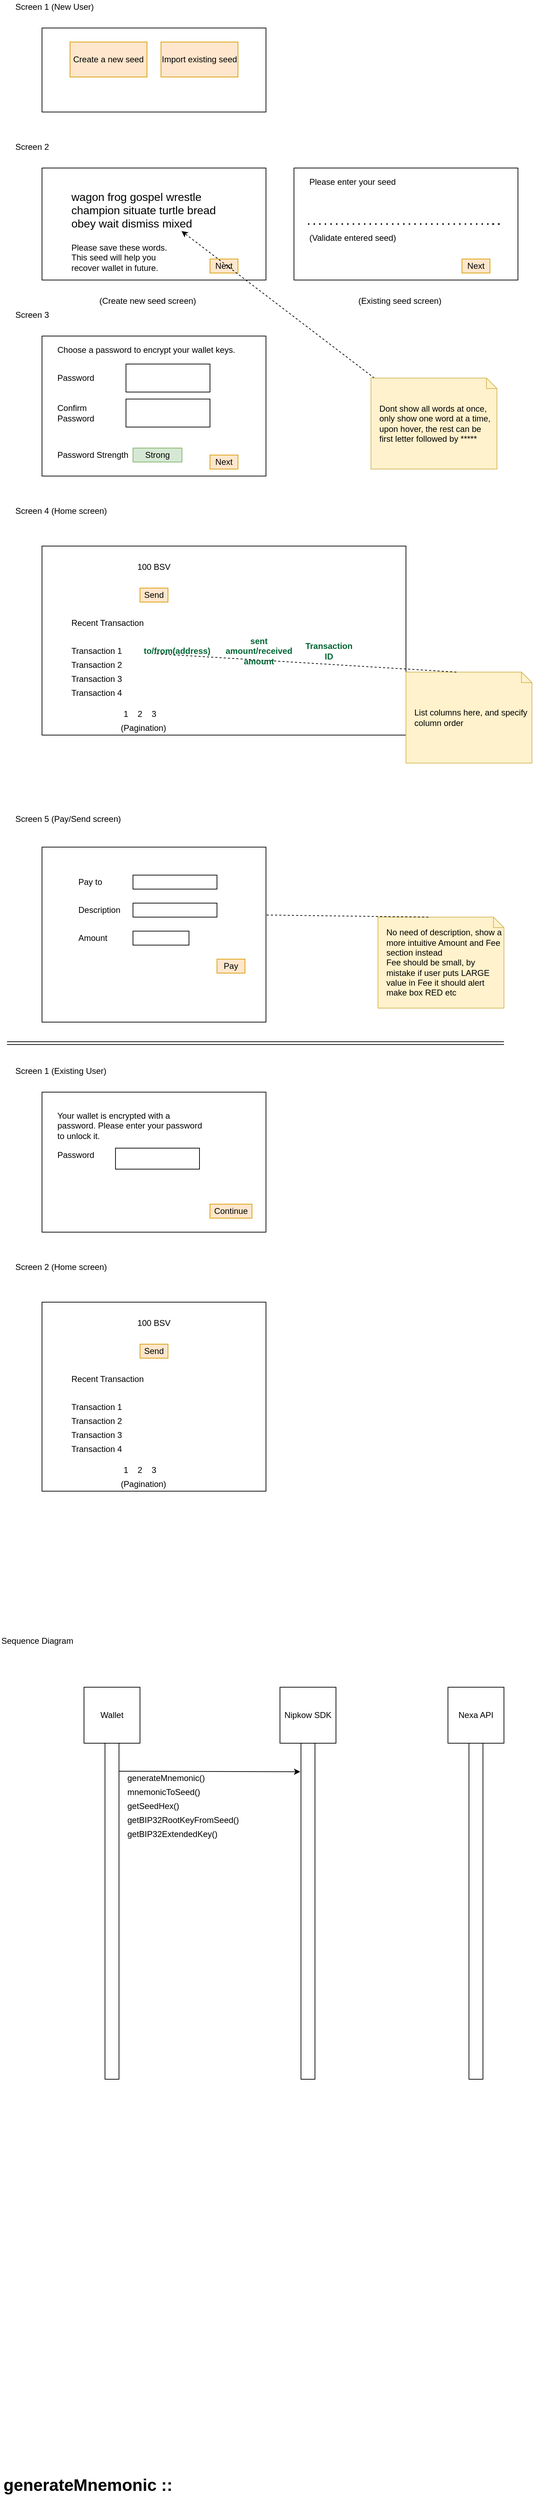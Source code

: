<mxfile version="13.6.2" type="github">
  <diagram id="G2U72_mk4-tE0iACLa10" name="Page-1">
    <mxGraphModel dx="1350" dy="769" grid="1" gridSize="10" guides="1" tooltips="1" connect="1" arrows="1" fold="1" page="1" pageScale="1" pageWidth="827" pageHeight="1169" math="0" shadow="0">
      <root>
        <mxCell id="0" />
        <mxCell id="1" parent="0" />
        <mxCell id="WEFgnCn8ByLuufPp5znP-1" value="" style="rounded=0;whiteSpace=wrap;html=1;" parent="1" vertex="1">
          <mxGeometry x="100" y="70" width="320" height="120" as="geometry" />
        </mxCell>
        <mxCell id="WEFgnCn8ByLuufPp5znP-2" value="Screen 1 (New User)" style="text;html=1;strokeColor=none;fillColor=none;align=left;verticalAlign=middle;whiteSpace=wrap;rounded=0;" parent="1" vertex="1">
          <mxGeometry x="60" y="30" width="250" height="20" as="geometry" />
        </mxCell>
        <mxCell id="WEFgnCn8ByLuufPp5znP-3" value="Screen 2" style="text;html=1;strokeColor=none;fillColor=none;align=left;verticalAlign=middle;whiteSpace=wrap;rounded=0;" parent="1" vertex="1">
          <mxGeometry x="60" y="230" width="60" height="20" as="geometry" />
        </mxCell>
        <mxCell id="WEFgnCn8ByLuufPp5znP-4" value="Screen 4 (Home screen)" style="text;html=1;strokeColor=none;fillColor=none;align=left;verticalAlign=middle;whiteSpace=wrap;rounded=0;" parent="1" vertex="1">
          <mxGeometry x="60" y="750" width="230" height="20" as="geometry" />
        </mxCell>
        <mxCell id="WEFgnCn8ByLuufPp5znP-5" value="Screen 3" style="text;html=1;strokeColor=none;fillColor=none;align=left;verticalAlign=middle;whiteSpace=wrap;rounded=0;" parent="1" vertex="1">
          <mxGeometry x="60" y="470" width="60" height="20" as="geometry" />
        </mxCell>
        <mxCell id="WEFgnCn8ByLuufPp5znP-6" value="Screen 5 (Pay/Send screen)" style="text;html=1;strokeColor=none;fillColor=none;align=left;verticalAlign=middle;whiteSpace=wrap;rounded=0;" parent="1" vertex="1">
          <mxGeometry x="60" y="1190" width="320" height="20" as="geometry" />
        </mxCell>
        <mxCell id="WEFgnCn8ByLuufPp5znP-7" value="Create a new seed" style="text;html=1;align=center;verticalAlign=middle;whiteSpace=wrap;rounded=0;labelBackgroundColor=none;fillColor=#ffe6cc;strokeColor=#d79b00;" parent="1" vertex="1">
          <mxGeometry x="140" y="90" width="110" height="50" as="geometry" />
        </mxCell>
        <mxCell id="WEFgnCn8ByLuufPp5znP-8" value="Import existing seed" style="text;html=1;strokeColor=#d79b00;fillColor=#ffe6cc;align=center;verticalAlign=middle;whiteSpace=wrap;rounded=0;" parent="1" vertex="1">
          <mxGeometry x="270" y="90" width="110" height="50" as="geometry" />
        </mxCell>
        <mxCell id="WEFgnCn8ByLuufPp5znP-9" value="" style="rounded=0;whiteSpace=wrap;html=1;labelBackgroundColor=none;fillColor=none;align=center;" parent="1" vertex="1">
          <mxGeometry x="100" y="270" width="320" height="160" as="geometry" />
        </mxCell>
        <mxCell id="WEFgnCn8ByLuufPp5znP-10" value="" style="rounded=0;whiteSpace=wrap;html=1;labelBackgroundColor=none;fillColor=none;align=center;" parent="1" vertex="1">
          <mxGeometry x="460" y="270" width="320" height="160" as="geometry" />
        </mxCell>
        <mxCell id="WEFgnCn8ByLuufPp5znP-11" value="(Create new seed screen)" style="text;html=1;strokeColor=none;fillColor=none;align=left;verticalAlign=middle;whiteSpace=wrap;rounded=0;labelBackgroundColor=none;" parent="1" vertex="1">
          <mxGeometry x="180" y="450" width="160" height="20" as="geometry" />
        </mxCell>
        <mxCell id="WEFgnCn8ByLuufPp5znP-12" value="(Existing seed screen)" style="text;html=1;strokeColor=none;fillColor=none;align=left;verticalAlign=middle;whiteSpace=wrap;rounded=0;labelBackgroundColor=none;" parent="1" vertex="1">
          <mxGeometry x="550" y="450" width="160" height="20" as="geometry" />
        </mxCell>
        <mxCell id="WEFgnCn8ByLuufPp5znP-13" value="&lt;p style=&quot;font-size: medium ; margin: 0px&quot;&gt;wagon frog gospel wrestle champion situate turtle bread obey wait dismiss mixed&lt;/p&gt;" style="text;html=1;strokeColor=none;fillColor=none;align=left;verticalAlign=middle;whiteSpace=wrap;rounded=0;labelBackgroundColor=none;" parent="1" vertex="1">
          <mxGeometry x="140" y="300" width="240" height="60" as="geometry" />
        </mxCell>
        <mxCell id="WEFgnCn8ByLuufPp5znP-14" value="Next" style="text;html=1;strokeColor=#d79b00;fillColor=#ffe6cc;align=center;verticalAlign=middle;whiteSpace=wrap;rounded=0;labelBackgroundColor=none;" parent="1" vertex="1">
          <mxGeometry x="340" y="400" width="40" height="20" as="geometry" />
        </mxCell>
        <mxCell id="WEFgnCn8ByLuufPp5znP-15" value="Next" style="text;html=1;strokeColor=#d79b00;fillColor=#ffe6cc;align=center;verticalAlign=middle;whiteSpace=wrap;rounded=0;labelBackgroundColor=none;" parent="1" vertex="1">
          <mxGeometry x="700" y="400" width="40" height="20" as="geometry" />
        </mxCell>
        <mxCell id="WEFgnCn8ByLuufPp5znP-16" value="" style="endArrow=none;dashed=1;html=1;dashPattern=1 3;strokeWidth=2;" parent="1" edge="1">
          <mxGeometry width="50" height="50" relative="1" as="geometry">
            <mxPoint x="480" y="350" as="sourcePoint" />
            <mxPoint x="740" y="350" as="targetPoint" />
            <Array as="points">
              <mxPoint x="740" y="350" />
              <mxPoint x="760" y="350" />
            </Array>
          </mxGeometry>
        </mxCell>
        <mxCell id="WEFgnCn8ByLuufPp5znP-17" value="Please enter your seed" style="text;html=1;strokeColor=none;fillColor=none;align=left;verticalAlign=middle;whiteSpace=wrap;rounded=0;labelBackgroundColor=none;" parent="1" vertex="1">
          <mxGeometry x="480" y="280" width="160" height="20" as="geometry" />
        </mxCell>
        <mxCell id="WEFgnCn8ByLuufPp5znP-18" value="" style="rounded=0;whiteSpace=wrap;html=1;labelBackgroundColor=none;fillColor=none;align=center;" parent="1" vertex="1">
          <mxGeometry x="100" y="510" width="320" height="200" as="geometry" />
        </mxCell>
        <mxCell id="WEFgnCn8ByLuufPp5znP-19" value="Choose a password to encrypt your wallet keys." style="text;html=1;strokeColor=none;fillColor=none;align=left;verticalAlign=middle;whiteSpace=wrap;rounded=0;labelBackgroundColor=none;" parent="1" vertex="1">
          <mxGeometry x="120" y="520" width="260" height="20" as="geometry" />
        </mxCell>
        <mxCell id="WEFgnCn8ByLuufPp5znP-20" value="" style="rounded=0;whiteSpace=wrap;html=1;labelBackgroundColor=none;fillColor=none;align=left;" parent="1" vertex="1">
          <mxGeometry x="220" y="550" width="120" height="40" as="geometry" />
        </mxCell>
        <mxCell id="WEFgnCn8ByLuufPp5znP-21" value="Password" style="text;html=1;strokeColor=none;fillColor=none;align=left;verticalAlign=middle;whiteSpace=wrap;rounded=0;labelBackgroundColor=none;" parent="1" vertex="1">
          <mxGeometry x="120" y="560" width="80" height="20" as="geometry" />
        </mxCell>
        <mxCell id="WEFgnCn8ByLuufPp5znP-22" value="Confirm&amp;nbsp; Password" style="text;html=1;strokeColor=none;fillColor=none;align=left;verticalAlign=middle;whiteSpace=wrap;rounded=0;labelBackgroundColor=none;" parent="1" vertex="1">
          <mxGeometry x="120" y="610" width="40" height="20" as="geometry" />
        </mxCell>
        <mxCell id="WEFgnCn8ByLuufPp5znP-23" value="" style="rounded=0;whiteSpace=wrap;html=1;labelBackgroundColor=none;fillColor=none;align=left;" parent="1" vertex="1">
          <mxGeometry x="220" y="600" width="120" height="40" as="geometry" />
        </mxCell>
        <mxCell id="WEFgnCn8ByLuufPp5znP-24" value="Next" style="text;html=1;strokeColor=#d79b00;fillColor=#ffe6cc;align=center;verticalAlign=middle;whiteSpace=wrap;rounded=0;labelBackgroundColor=none;" parent="1" vertex="1">
          <mxGeometry x="340" y="680" width="40" height="20" as="geometry" />
        </mxCell>
        <mxCell id="WEFgnCn8ByLuufPp5znP-25" value="Password Strength" style="text;html=1;strokeColor=none;fillColor=none;align=left;verticalAlign=middle;whiteSpace=wrap;rounded=0;labelBackgroundColor=none;" parent="1" vertex="1">
          <mxGeometry x="120" y="670" width="110" height="20" as="geometry" />
        </mxCell>
        <mxCell id="WEFgnCn8ByLuufPp5znP-26" value="Strong" style="text;html=1;strokeColor=#82b366;fillColor=#d5e8d4;align=center;verticalAlign=middle;whiteSpace=wrap;rounded=0;labelBackgroundColor=none;" parent="1" vertex="1">
          <mxGeometry x="230" y="670" width="70" height="20" as="geometry" />
        </mxCell>
        <mxCell id="WEFgnCn8ByLuufPp5znP-27" value="" style="rounded=0;whiteSpace=wrap;html=1;labelBackgroundColor=none;fillColor=none;align=left;" parent="1" vertex="1">
          <mxGeometry x="100" y="810" width="520" height="270" as="geometry" />
        </mxCell>
        <mxCell id="WEFgnCn8ByLuufPp5znP-28" value="100 BSV" style="text;html=1;strokeColor=none;fillColor=none;align=center;verticalAlign=middle;whiteSpace=wrap;rounded=0;labelBackgroundColor=none;" parent="1" vertex="1">
          <mxGeometry x="220" y="830" width="80" height="20" as="geometry" />
        </mxCell>
        <mxCell id="WEFgnCn8ByLuufPp5znP-29" value="Send" style="text;html=1;strokeColor=#d79b00;fillColor=#ffe6cc;align=center;verticalAlign=middle;whiteSpace=wrap;rounded=0;labelBackgroundColor=none;" parent="1" vertex="1">
          <mxGeometry x="240" y="870" width="40" height="20" as="geometry" />
        </mxCell>
        <mxCell id="WEFgnCn8ByLuufPp5znP-30" value="Recent Transaction" style="text;html=1;strokeColor=none;fillColor=none;align=left;verticalAlign=middle;whiteSpace=wrap;rounded=0;labelBackgroundColor=none;" parent="1" vertex="1">
          <mxGeometry x="140" y="910" width="120" height="20" as="geometry" />
        </mxCell>
        <mxCell id="WEFgnCn8ByLuufPp5znP-31" value="Transaction 1" style="text;html=1;strokeColor=none;fillColor=none;align=left;verticalAlign=middle;whiteSpace=wrap;rounded=0;labelBackgroundColor=none;" parent="1" vertex="1">
          <mxGeometry x="140" y="950" width="120" height="20" as="geometry" />
        </mxCell>
        <mxCell id="WEFgnCn8ByLuufPp5znP-32" value="Transaction 2" style="text;html=1;strokeColor=none;fillColor=none;align=left;verticalAlign=middle;whiteSpace=wrap;rounded=0;labelBackgroundColor=none;" parent="1" vertex="1">
          <mxGeometry x="140" y="970" width="120" height="20" as="geometry" />
        </mxCell>
        <mxCell id="WEFgnCn8ByLuufPp5znP-33" value="Transaction 3" style="text;html=1;strokeColor=none;fillColor=none;align=left;verticalAlign=middle;whiteSpace=wrap;rounded=0;labelBackgroundColor=none;" parent="1" vertex="1">
          <mxGeometry x="140" y="990" width="120" height="20" as="geometry" />
        </mxCell>
        <mxCell id="WEFgnCn8ByLuufPp5znP-34" value="Transaction 4" style="text;html=1;strokeColor=none;fillColor=none;align=left;verticalAlign=middle;whiteSpace=wrap;rounded=0;labelBackgroundColor=none;" parent="1" vertex="1">
          <mxGeometry x="140" y="1010" width="120" height="20" as="geometry" />
        </mxCell>
        <mxCell id="WEFgnCn8ByLuufPp5znP-35" value="" style="rounded=0;whiteSpace=wrap;html=1;labelBackgroundColor=none;fillColor=none;align=left;" parent="1" vertex="1">
          <mxGeometry x="100" y="1240" width="320" height="250" as="geometry" />
        </mxCell>
        <mxCell id="WEFgnCn8ByLuufPp5znP-36" value="Pay to" style="text;html=1;strokeColor=none;fillColor=none;align=left;verticalAlign=middle;whiteSpace=wrap;rounded=0;labelBackgroundColor=none;" parent="1" vertex="1">
          <mxGeometry x="150" y="1280" width="40" height="20" as="geometry" />
        </mxCell>
        <mxCell id="WEFgnCn8ByLuufPp5znP-37" value="Description" style="text;html=1;strokeColor=none;fillColor=none;align=left;verticalAlign=middle;whiteSpace=wrap;rounded=0;labelBackgroundColor=none;" parent="1" vertex="1">
          <mxGeometry x="150" y="1320" width="80" height="20" as="geometry" />
        </mxCell>
        <mxCell id="WEFgnCn8ByLuufPp5znP-38" value="Amount" style="text;html=1;strokeColor=none;fillColor=none;align=left;verticalAlign=middle;whiteSpace=wrap;rounded=0;labelBackgroundColor=none;" parent="1" vertex="1">
          <mxGeometry x="150" y="1360" width="40" height="20" as="geometry" />
        </mxCell>
        <mxCell id="WEFgnCn8ByLuufPp5znP-39" value="Pay" style="text;html=1;strokeColor=#d79b00;fillColor=#ffe6cc;align=center;verticalAlign=middle;whiteSpace=wrap;rounded=0;labelBackgroundColor=none;" parent="1" vertex="1">
          <mxGeometry x="350" y="1400" width="40" height="20" as="geometry" />
        </mxCell>
        <mxCell id="WEFgnCn8ByLuufPp5znP-40" value="" style="rounded=0;whiteSpace=wrap;html=1;labelBackgroundColor=none;fillColor=none;align=left;" parent="1" vertex="1">
          <mxGeometry x="230" y="1280" width="120" height="20" as="geometry" />
        </mxCell>
        <mxCell id="WEFgnCn8ByLuufPp5znP-41" value="" style="rounded=0;whiteSpace=wrap;html=1;labelBackgroundColor=none;fillColor=none;align=left;" parent="1" vertex="1">
          <mxGeometry x="230" y="1320" width="120" height="20" as="geometry" />
        </mxCell>
        <mxCell id="WEFgnCn8ByLuufPp5znP-42" value="" style="rounded=0;whiteSpace=wrap;html=1;labelBackgroundColor=none;fillColor=none;align=left;" parent="1" vertex="1">
          <mxGeometry x="230" y="1360" width="80" height="20" as="geometry" />
        </mxCell>
        <mxCell id="WEFgnCn8ByLuufPp5znP-43" value="(Validate entered seed)" style="text;html=1;strokeColor=none;fillColor=none;align=left;verticalAlign=middle;whiteSpace=wrap;rounded=0;labelBackgroundColor=none;" parent="1" vertex="1">
          <mxGeometry x="480" y="360" width="280" height="20" as="geometry" />
        </mxCell>
        <mxCell id="WEFgnCn8ByLuufPp5znP-44" value="Please save these words. This seed will help you recover wallet in future." style="text;html=1;strokeColor=none;fillColor=none;align=left;verticalAlign=top;whiteSpace=wrap;rounded=0;labelBackgroundColor=none;" parent="1" vertex="1">
          <mxGeometry x="140" y="370" width="160" height="50" as="geometry" />
        </mxCell>
        <mxCell id="WEFgnCn8ByLuufPp5znP-45" value="Screen 1 (Existing User)" style="text;html=1;strokeColor=none;fillColor=none;align=left;verticalAlign=middle;whiteSpace=wrap;rounded=0;" parent="1" vertex="1">
          <mxGeometry x="60" y="1550" width="250" height="20" as="geometry" />
        </mxCell>
        <mxCell id="WEFgnCn8ByLuufPp5znP-46" value="" style="rounded=0;whiteSpace=wrap;html=1;labelBackgroundColor=none;fillColor=none;align=center;" parent="1" vertex="1">
          <mxGeometry x="100" y="1590" width="320" height="200" as="geometry" />
        </mxCell>
        <mxCell id="WEFgnCn8ByLuufPp5znP-47" value="Your wallet is encrypted with a password. Please enter your password to unlock it." style="text;html=1;strokeColor=none;fillColor=none;align=left;verticalAlign=top;whiteSpace=wrap;rounded=0;labelBackgroundColor=none;" parent="1" vertex="1">
          <mxGeometry x="120" y="1610" width="220" height="60" as="geometry" />
        </mxCell>
        <mxCell id="WEFgnCn8ByLuufPp5znP-48" value="Password" style="text;html=1;strokeColor=none;fillColor=none;align=left;verticalAlign=middle;whiteSpace=wrap;rounded=0;labelBackgroundColor=none;" parent="1" vertex="1">
          <mxGeometry x="120" y="1670" width="80" height="20" as="geometry" />
        </mxCell>
        <mxCell id="WEFgnCn8ByLuufPp5znP-49" value="" style="rounded=0;whiteSpace=wrap;html=1;labelBackgroundColor=none;fillColor=none;align=left;" parent="1" vertex="1">
          <mxGeometry x="205" y="1670" width="120" height="30" as="geometry" />
        </mxCell>
        <mxCell id="WEFgnCn8ByLuufPp5znP-50" value="Continue" style="text;html=1;strokeColor=#d79b00;fillColor=#ffe6cc;align=center;verticalAlign=middle;whiteSpace=wrap;rounded=0;labelBackgroundColor=none;" parent="1" vertex="1">
          <mxGeometry x="340" y="1750" width="60" height="20" as="geometry" />
        </mxCell>
        <mxCell id="WEFgnCn8ByLuufPp5znP-51" value="1" style="text;html=1;strokeColor=none;fillColor=none;align=center;verticalAlign=middle;whiteSpace=wrap;rounded=0;labelBackgroundColor=none;" parent="1" vertex="1">
          <mxGeometry x="200" y="1040" width="40" height="20" as="geometry" />
        </mxCell>
        <mxCell id="WEFgnCn8ByLuufPp5znP-52" value="2" style="text;html=1;strokeColor=none;fillColor=none;align=center;verticalAlign=middle;whiteSpace=wrap;rounded=0;labelBackgroundColor=none;" parent="1" vertex="1">
          <mxGeometry x="220" y="1040" width="40" height="20" as="geometry" />
        </mxCell>
        <mxCell id="WEFgnCn8ByLuufPp5znP-53" value="3" style="text;html=1;strokeColor=none;fillColor=none;align=center;verticalAlign=middle;whiteSpace=wrap;rounded=0;labelBackgroundColor=none;" parent="1" vertex="1">
          <mxGeometry x="240" y="1040" width="40" height="20" as="geometry" />
        </mxCell>
        <mxCell id="WEFgnCn8ByLuufPp5znP-54" value="(Pagination)" style="text;html=1;strokeColor=none;fillColor=none;align=center;verticalAlign=middle;whiteSpace=wrap;rounded=0;labelBackgroundColor=none;" parent="1" vertex="1">
          <mxGeometry x="210" y="1060" width="70" height="20" as="geometry" />
        </mxCell>
        <mxCell id="WEFgnCn8ByLuufPp5znP-55" value="Screen 2 (Home screen)" style="text;html=1;strokeColor=none;fillColor=none;align=left;verticalAlign=middle;whiteSpace=wrap;rounded=0;" parent="1" vertex="1">
          <mxGeometry x="60" y="1830" width="230" height="20" as="geometry" />
        </mxCell>
        <mxCell id="WEFgnCn8ByLuufPp5znP-56" value="" style="rounded=0;whiteSpace=wrap;html=1;labelBackgroundColor=none;fillColor=none;align=left;" parent="1" vertex="1">
          <mxGeometry x="100" y="1890" width="320" height="270" as="geometry" />
        </mxCell>
        <mxCell id="WEFgnCn8ByLuufPp5znP-57" value="100 BSV" style="text;html=1;strokeColor=none;fillColor=none;align=center;verticalAlign=middle;whiteSpace=wrap;rounded=0;labelBackgroundColor=none;" parent="1" vertex="1">
          <mxGeometry x="220" y="1910" width="80" height="20" as="geometry" />
        </mxCell>
        <mxCell id="WEFgnCn8ByLuufPp5znP-58" value="Send" style="text;html=1;strokeColor=#d79b00;fillColor=#ffe6cc;align=center;verticalAlign=middle;whiteSpace=wrap;rounded=0;labelBackgroundColor=none;" parent="1" vertex="1">
          <mxGeometry x="240" y="1950" width="40" height="20" as="geometry" />
        </mxCell>
        <mxCell id="WEFgnCn8ByLuufPp5znP-59" value="Recent Transaction" style="text;html=1;strokeColor=none;fillColor=none;align=left;verticalAlign=middle;whiteSpace=wrap;rounded=0;labelBackgroundColor=none;" parent="1" vertex="1">
          <mxGeometry x="140" y="1990" width="120" height="20" as="geometry" />
        </mxCell>
        <mxCell id="WEFgnCn8ByLuufPp5znP-60" value="Transaction 1" style="text;html=1;strokeColor=none;fillColor=none;align=left;verticalAlign=middle;whiteSpace=wrap;rounded=0;labelBackgroundColor=none;" parent="1" vertex="1">
          <mxGeometry x="140" y="2030" width="120" height="20" as="geometry" />
        </mxCell>
        <mxCell id="WEFgnCn8ByLuufPp5znP-61" value="Transaction 2" style="text;html=1;strokeColor=none;fillColor=none;align=left;verticalAlign=middle;whiteSpace=wrap;rounded=0;labelBackgroundColor=none;" parent="1" vertex="1">
          <mxGeometry x="140" y="2050" width="120" height="20" as="geometry" />
        </mxCell>
        <mxCell id="WEFgnCn8ByLuufPp5znP-62" value="Transaction 3" style="text;html=1;strokeColor=none;fillColor=none;align=left;verticalAlign=middle;whiteSpace=wrap;rounded=0;labelBackgroundColor=none;" parent="1" vertex="1">
          <mxGeometry x="140" y="2070" width="120" height="20" as="geometry" />
        </mxCell>
        <mxCell id="WEFgnCn8ByLuufPp5znP-63" value="Transaction 4" style="text;html=1;strokeColor=none;fillColor=none;align=left;verticalAlign=middle;whiteSpace=wrap;rounded=0;labelBackgroundColor=none;" parent="1" vertex="1">
          <mxGeometry x="140" y="2090" width="120" height="20" as="geometry" />
        </mxCell>
        <mxCell id="WEFgnCn8ByLuufPp5znP-64" value="1" style="text;html=1;strokeColor=none;fillColor=none;align=center;verticalAlign=middle;whiteSpace=wrap;rounded=0;labelBackgroundColor=none;" parent="1" vertex="1">
          <mxGeometry x="200" y="2120" width="40" height="20" as="geometry" />
        </mxCell>
        <mxCell id="WEFgnCn8ByLuufPp5znP-65" value="2" style="text;html=1;strokeColor=none;fillColor=none;align=center;verticalAlign=middle;whiteSpace=wrap;rounded=0;labelBackgroundColor=none;" parent="1" vertex="1">
          <mxGeometry x="220" y="2120" width="40" height="20" as="geometry" />
        </mxCell>
        <mxCell id="WEFgnCn8ByLuufPp5znP-66" value="3" style="text;html=1;strokeColor=none;fillColor=none;align=center;verticalAlign=middle;whiteSpace=wrap;rounded=0;labelBackgroundColor=none;" parent="1" vertex="1">
          <mxGeometry x="240" y="2120" width="40" height="20" as="geometry" />
        </mxCell>
        <mxCell id="WEFgnCn8ByLuufPp5znP-67" value="(Pagination)" style="text;html=1;strokeColor=none;fillColor=none;align=center;verticalAlign=middle;whiteSpace=wrap;rounded=0;labelBackgroundColor=none;" parent="1" vertex="1">
          <mxGeometry x="210" y="2140" width="70" height="20" as="geometry" />
        </mxCell>
        <mxCell id="WEFgnCn8ByLuufPp5znP-82" style="rounded=0;orthogonalLoop=1;jettySize=auto;html=1;dashed=1;" parent="1" source="WEFgnCn8ByLuufPp5znP-81" target="WEFgnCn8ByLuufPp5znP-13" edge="1">
          <mxGeometry relative="1" as="geometry" />
        </mxCell>
        <mxCell id="WEFgnCn8ByLuufPp5znP-81" value="Dont show all words at once, only show one word at a time, upon hover, the rest can be first letter followed by *****" style="shape=note;size=15;align=left;spacingLeft=10;html=1;whiteSpace=wrap;fillColor=#fff2cc;strokeColor=#d6b656;" parent="1" vertex="1">
          <mxGeometry x="570" y="570" width="180" height="130" as="geometry" />
        </mxCell>
        <mxCell id="YPXlL28YaBKqJH8wK1t2-1" value="Wallet" style="whiteSpace=wrap;html=1;aspect=fixed;" parent="1" vertex="1">
          <mxGeometry x="160" y="2440" width="80" height="80" as="geometry" />
        </mxCell>
        <mxCell id="hKRBO41xjEEhLr28S79f-1" value="" style="group" parent="1" connectable="0" vertex="1">
          <mxGeometry x="620" y="990" width="180" height="130" as="geometry" />
        </mxCell>
        <mxCell id="WEFgnCn8ByLuufPp5znP-78" value="List columns here, and specify column order" style="shape=note;size=15;align=left;spacingLeft=10;html=1;whiteSpace=wrap;fillColor=#fff2cc;strokeColor=#d6b656;" parent="hKRBO41xjEEhLr28S79f-1" vertex="1">
          <mxGeometry width="180" height="130" as="geometry" />
        </mxCell>
        <mxCell id="YPXlL28YaBKqJH8wK1t2-2" value="Nipkow SDK" style="whiteSpace=wrap;html=1;aspect=fixed;" parent="1" vertex="1">
          <mxGeometry x="440" y="2440" width="80" height="80" as="geometry" />
        </mxCell>
        <mxCell id="hKRBO41xjEEhLr28S79f-2" value="" style="group" parent="1" connectable="0" vertex="1">
          <mxGeometry x="580" y="1340" width="180" height="130" as="geometry" />
        </mxCell>
        <mxCell id="hKRBO41xjEEhLr28S79f-3" value="No need of description, show a more intuitive Amount and Fee section instead&lt;br&gt;Fee should be small, by mistake if user puts LARGE value in Fee it should alert make box RED etc" style="shape=note;size=15;align=left;spacingLeft=10;html=1;whiteSpace=wrap;fillColor=#fff2cc;strokeColor=#d6b656;" parent="hKRBO41xjEEhLr28S79f-2" vertex="1">
          <mxGeometry width="180" height="130" as="geometry" />
        </mxCell>
        <mxCell id="YPXlL28YaBKqJH8wK1t2-3" value="Nexa API" style="whiteSpace=wrap;html=1;aspect=fixed;" parent="1" vertex="1">
          <mxGeometry x="680" y="2440" width="80" height="80" as="geometry" />
        </mxCell>
        <mxCell id="hKRBO41xjEEhLr28S79f-4" value="" style="edgeStyle=none;endArrow=none;exitX=0.4;exitY=0;dashed=1;html=1;entryX=0.997;entryY=0.388;entryDx=0;entryDy=0;entryPerimeter=0;" parent="1" source="hKRBO41xjEEhLr28S79f-3" target="WEFgnCn8ByLuufPp5znP-35" edge="1">
          <mxGeometry x="1" relative="1" as="geometry">
            <mxPoint x="550" y="1240" as="targetPoint" />
          </mxGeometry>
        </mxCell>
        <mxCell id="YPXlL28YaBKqJH8wK1t2-4" value="" style="rounded=0;whiteSpace=wrap;html=1;" parent="1" vertex="1">
          <mxGeometry x="190" y="2520" width="20" height="480" as="geometry" />
        </mxCell>
        <mxCell id="hKRBO41xjEEhLr28S79f-5" value="" style="shape=link;html=1;" parent="1" edge="1">
          <mxGeometry width="100" relative="1" as="geometry">
            <mxPoint x="50" y="1520" as="sourcePoint" />
            <mxPoint x="760" y="1520" as="targetPoint" />
          </mxGeometry>
        </mxCell>
        <mxCell id="YPXlL28YaBKqJH8wK1t2-5" value="" style="rounded=0;whiteSpace=wrap;html=1;" parent="1" vertex="1">
          <mxGeometry x="470" y="2520" width="20" height="480" as="geometry" />
        </mxCell>
        <mxCell id="YPXlL28YaBKqJH8wK1t2-6" value="" style="rounded=0;whiteSpace=wrap;html=1;" parent="1" vertex="1">
          <mxGeometry x="710" y="2520" width="20" height="480" as="geometry" />
        </mxCell>
        <mxCell id="YPXlL28YaBKqJH8wK1t2-7" value="" style="endArrow=classic;html=1;entryX=-0.05;entryY=0.085;entryDx=0;entryDy=0;entryPerimeter=0;" parent="1" target="YPXlL28YaBKqJH8wK1t2-5" edge="1">
          <mxGeometry width="50" height="50" relative="1" as="geometry">
            <mxPoint x="210" y="2560" as="sourcePoint" />
            <mxPoint x="290" y="2560" as="targetPoint" />
          </mxGeometry>
        </mxCell>
        <mxCell id="YPXlL28YaBKqJH8wK1t2-8" value="generateMnemonic()" style="text;html=1;strokeColor=none;fillColor=none;align=left;verticalAlign=middle;whiteSpace=wrap;rounded=0;" parent="1" vertex="1">
          <mxGeometry x="220" y="2560" width="72.5" height="20" as="geometry" />
        </mxCell>
        <mxCell id="YPXlL28YaBKqJH8wK1t2-9" value="&lt;h1&gt;generateMnemonic ::&amp;nbsp;&lt;/h1&gt;" style="text;html=1;strokeColor=none;fillColor=none;spacing=5;spacingTop=-20;whiteSpace=wrap;overflow=hidden;rounded=0;" parent="1" vertex="1">
          <mxGeometry x="40" y="3560" width="630" height="40" as="geometry" />
        </mxCell>
        <mxCell id="YPXlL28YaBKqJH8wK1t2-13" value="mnemonicToSeed()" style="text;html=1;strokeColor=none;fillColor=none;align=left;verticalAlign=middle;whiteSpace=wrap;rounded=0;" parent="1" vertex="1">
          <mxGeometry x="220" y="2580" width="105" height="20" as="geometry" />
        </mxCell>
        <mxCell id="WEFgnCn8ByLuufPp5znP-79" value="" style="edgeStyle=none;endArrow=none;exitX=0.4;exitY=0;dashed=1;html=1;" parent="1" source="WEFgnCn8ByLuufPp5znP-78" target="WEFgnCn8ByLuufPp5znP-31" edge="1">
          <mxGeometry x="1" relative="1" as="geometry">
            <mxPoint x="560" y="940" as="targetPoint" />
          </mxGeometry>
        </mxCell>
        <mxCell id="YPXlL28YaBKqJH8wK1t2-14" value="getSeedHex()" style="text;html=1;strokeColor=none;fillColor=none;align=left;verticalAlign=middle;whiteSpace=wrap;rounded=0;" parent="1" vertex="1">
          <mxGeometry x="220" y="2600" width="100" height="20" as="geometry" />
        </mxCell>
        <mxCell id="YPXlL28YaBKqJH8wK1t2-16" value="getBIP32RootKeyFromSeed()" style="text;html=1;strokeColor=none;fillColor=none;align=left;verticalAlign=middle;whiteSpace=wrap;rounded=0;" parent="1" vertex="1">
          <mxGeometry x="220" y="2620" width="40" height="20" as="geometry" />
        </mxCell>
        <mxCell id="YPXlL28YaBKqJH8wK1t2-17" value="getBIP32ExtendedKey()" style="text;html=1;strokeColor=none;fillColor=none;align=left;verticalAlign=middle;whiteSpace=wrap;rounded=0;" parent="1" vertex="1">
          <mxGeometry x="220" y="2640" width="40" height="20" as="geometry" />
        </mxCell>
        <mxCell id="YPXlL28YaBKqJH8wK1t2-18" value="Sequence Diagram" style="text;html=1;strokeColor=none;fillColor=none;align=left;verticalAlign=top;whiteSpace=wrap;rounded=0;spacing=2;" parent="1" vertex="1">
          <mxGeometry x="40" y="2360" width="240" height="27" as="geometry" />
        </mxCell>
        <mxCell id="9gRpQWwVq7k9JwQIeXjd-1" value="&lt;b&gt;&lt;font color=&quot;#006633&quot;&gt;to/from(address)&lt;/font&gt;&lt;/b&gt;" style="text;html=1;strokeColor=none;fillColor=none;align=center;verticalAlign=middle;whiteSpace=wrap;rounded=0;" vertex="1" parent="1">
          <mxGeometry x="273" y="950" width="40" height="20" as="geometry" />
        </mxCell>
        <mxCell id="9gRpQWwVq7k9JwQIeXjd-2" value="&lt;b&gt;&lt;font color=&quot;#006633&quot;&gt;sent amount/received amount&lt;/font&gt;&lt;/b&gt;" style="text;html=1;strokeColor=none;fillColor=none;align=center;verticalAlign=middle;whiteSpace=wrap;rounded=0;" vertex="1" parent="1">
          <mxGeometry x="390" y="950" width="40" height="20" as="geometry" />
        </mxCell>
        <mxCell id="9gRpQWwVq7k9JwQIeXjd-3" value="&lt;b&gt;&lt;font color=&quot;#006633&quot;&gt;Transaction ID&lt;/font&gt;&lt;/b&gt;" style="text;html=1;strokeColor=none;fillColor=none;align=center;verticalAlign=middle;whiteSpace=wrap;rounded=0;" vertex="1" parent="1">
          <mxGeometry x="490" y="950" width="40" height="20" as="geometry" />
        </mxCell>
      </root>
    </mxGraphModel>
  </diagram>
</mxfile>
